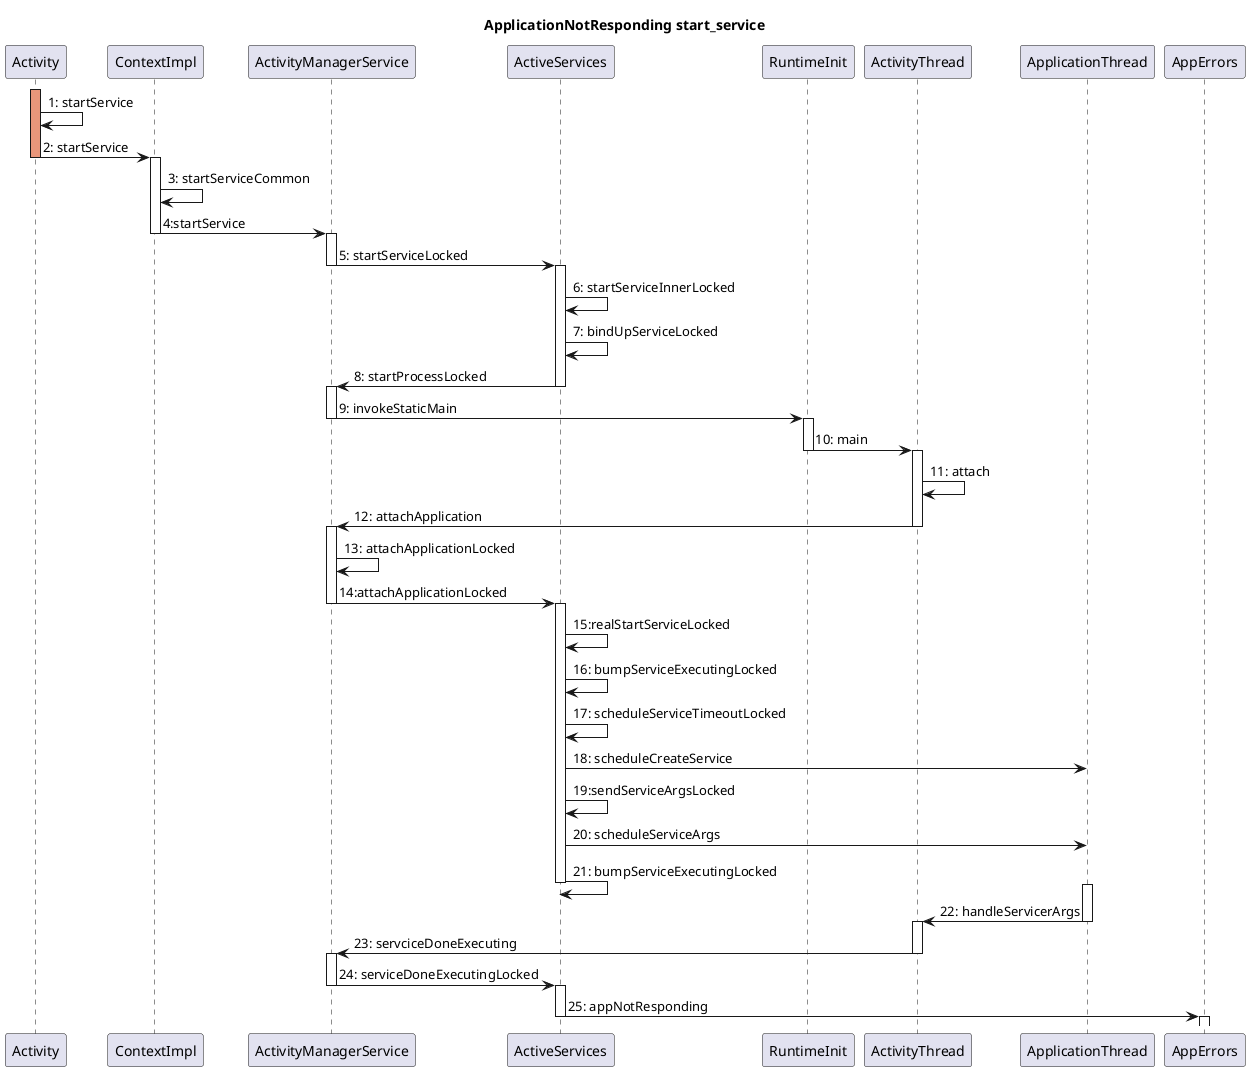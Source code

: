 @startuml
title ApplicationNotResponding start_service
' 声明参与者（从左到右的顺序），也可以使用actor、boundary、control等区分角色.
participant Activity 
participant ContextImpl as Context
participant ActivityManagerService as AMS
participant ActiveServices as AS
participant RuntimeInit as RTM
participant ActivityThread as AT
participant ApplicationThread as APPT
participant AppErrors as AE

' 这里为了对应截图里标出的序号，我直接写在消息里，实际可去掉.
' (也可以改用 autonumber， 自动给消息编号.)

activate Activity #DarkSalmon
Activity -> Activity: 1: startService
Activity -> Context: 2: startService
deactivate Activity #DarkSalmon
activate Context 
Context -> Context: 3: startServiceCommon
Context -> AMS: 4:startService
deactivate Context
activate AMS
AMS -> AS : 5: startServiceLocked
deactivate AMS
activate AS
AS -> AS : 6: startServiceInnerLocked
AS -> AS : 7: bindUpServiceLocked
AS -> AMS : 8: startProcessLocked
deactivate AS
activate AMS 
AMS -> RTM : 9: invokeStaticMain
deactivate AMS
activate RTM
RTM -> AT : 10: main
deactivate RTM
activate AT
AT -> AT : 11: attach
AT -> AMS : 12: attachApplication
deactivate AT
activate AMS
AMS -> AMS: 13: attachApplicationLocked
AMS -> AS: 14:attachApplicationLocked
deactivate AMS
activate AS
AS -> AS: 15:realStartServiceLocked
AS -> AS: 16: bumpServiceExecutingLocked
AS -> AS: 17: scheduleServiceTimeoutLocked
AS -> APPT: 18: scheduleCreateService
AS -> AS: 19:sendServiceArgsLocked
AS -> APPT: 20: scheduleServiceArgs
AS -> AS: 21: bumpServiceExecutingLocked
deactivate AS
activate APPT
APPT -> AT: 22: handleServicerArgs
deactivate APPT
activate AT
AT -> AMS: 23: servciceDoneExecuting
deactivate AT
activate AMS
AMS -> AS: 24: serviceDoneExecutingLocked
deactivate AMS
activate AS
AS -> AE: 25: appNotResponding
deactivate AS
activate AE
deactivate AE

@enduml